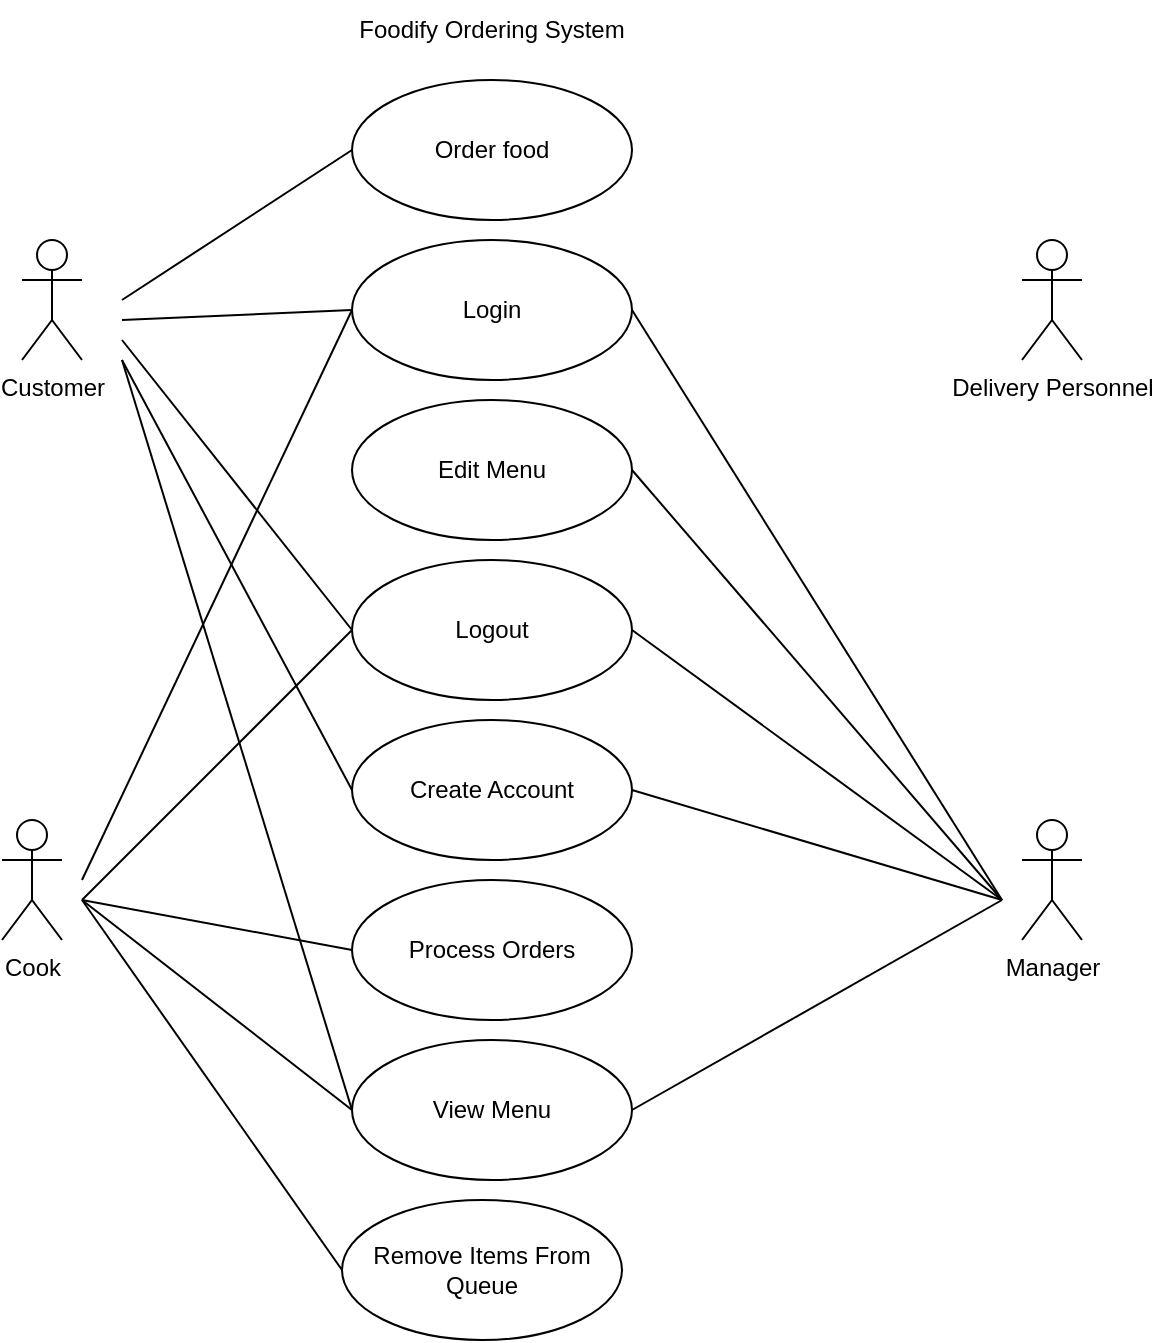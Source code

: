 <mxfile version="20.5.3" type="device"><diagram id="_RaD90HXF0HznXh9HgCl" name="Page-1"><mxGraphModel dx="1022" dy="408" grid="1" gridSize="10" guides="1" tooltips="1" connect="1" arrows="1" fold="1" page="1" pageScale="1" pageWidth="850" pageHeight="1100" math="0" shadow="0"><root><mxCell id="0"/><mxCell id="1" parent="0"/><mxCell id="mhaaDy4G4l0iE4S4q3d_-1" value="Customer" style="shape=umlActor;verticalLabelPosition=bottom;verticalAlign=top;html=1;" vertex="1" parent="1"><mxGeometry x="190" y="130" width="30" height="60" as="geometry"/></mxCell><mxCell id="mhaaDy4G4l0iE4S4q3d_-2" value="Cook" style="shape=umlActor;verticalLabelPosition=bottom;verticalAlign=top;html=1;" vertex="1" parent="1"><mxGeometry x="180" y="420" width="30" height="60" as="geometry"/></mxCell><mxCell id="mhaaDy4G4l0iE4S4q3d_-3" value="Foodify Ordering System" style="text;html=1;strokeColor=none;fillColor=none;align=center;verticalAlign=middle;whiteSpace=wrap;rounded=0;" vertex="1" parent="1"><mxGeometry x="250" y="10" width="350" height="30" as="geometry"/></mxCell><mxCell id="mhaaDy4G4l0iE4S4q3d_-4" value="Delivery Personnel" style="shape=umlActor;verticalLabelPosition=bottom;verticalAlign=top;html=1;outlineConnect=0;" vertex="1" parent="1"><mxGeometry x="690" y="130" width="30" height="60" as="geometry"/></mxCell><mxCell id="mhaaDy4G4l0iE4S4q3d_-5" value="Manager" style="shape=umlActor;verticalLabelPosition=bottom;verticalAlign=top;html=1;outlineConnect=0;" vertex="1" parent="1"><mxGeometry x="690" y="420" width="30" height="60" as="geometry"/></mxCell><mxCell id="mhaaDy4G4l0iE4S4q3d_-6" value="Order food" style="ellipse;whiteSpace=wrap;html=1;" vertex="1" parent="1"><mxGeometry x="355" y="50" width="140" height="70" as="geometry"/></mxCell><mxCell id="mhaaDy4G4l0iE4S4q3d_-7" value="Login" style="ellipse;whiteSpace=wrap;html=1;" vertex="1" parent="1"><mxGeometry x="355" y="130" width="140" height="70" as="geometry"/></mxCell><mxCell id="mhaaDy4G4l0iE4S4q3d_-8" value="Edit Menu" style="ellipse;whiteSpace=wrap;html=1;" vertex="1" parent="1"><mxGeometry x="355" y="210" width="140" height="70" as="geometry"/></mxCell><mxCell id="mhaaDy4G4l0iE4S4q3d_-9" value="Logout" style="ellipse;whiteSpace=wrap;html=1;" vertex="1" parent="1"><mxGeometry x="355" y="290" width="140" height="70" as="geometry"/></mxCell><mxCell id="mhaaDy4G4l0iE4S4q3d_-10" value="Create Account" style="ellipse;whiteSpace=wrap;html=1;" vertex="1" parent="1"><mxGeometry x="355" y="370" width="140" height="70" as="geometry"/></mxCell><mxCell id="mhaaDy4G4l0iE4S4q3d_-11" value="Process Orders" style="ellipse;whiteSpace=wrap;html=1;" vertex="1" parent="1"><mxGeometry x="355" y="450" width="140" height="70" as="geometry"/></mxCell><mxCell id="mhaaDy4G4l0iE4S4q3d_-12" value="View Menu" style="ellipse;whiteSpace=wrap;html=1;" vertex="1" parent="1"><mxGeometry x="355" y="530" width="140" height="70" as="geometry"/></mxCell><mxCell id="mhaaDy4G4l0iE4S4q3d_-13" value="" style="endArrow=none;html=1;rounded=0;entryX=0;entryY=0.5;entryDx=0;entryDy=0;" edge="1" parent="1" target="mhaaDy4G4l0iE4S4q3d_-6"><mxGeometry width="50" height="50" relative="1" as="geometry"><mxPoint x="240" y="160" as="sourcePoint"/><mxPoint x="290" y="90" as="targetPoint"/></mxGeometry></mxCell><mxCell id="mhaaDy4G4l0iE4S4q3d_-14" value="" style="endArrow=none;html=1;rounded=0;entryX=0;entryY=0.5;entryDx=0;entryDy=0;" edge="1" parent="1" target="mhaaDy4G4l0iE4S4q3d_-7"><mxGeometry width="50" height="50" relative="1" as="geometry"><mxPoint x="220" y="450" as="sourcePoint"/><mxPoint x="135.0" y="190" as="targetPoint"/></mxGeometry></mxCell><mxCell id="mhaaDy4G4l0iE4S4q3d_-15" value="" style="endArrow=none;html=1;rounded=0;entryX=0;entryY=0.5;entryDx=0;entryDy=0;" edge="1" parent="1" target="mhaaDy4G4l0iE4S4q3d_-7"><mxGeometry width="50" height="50" relative="1" as="geometry"><mxPoint x="240" y="170" as="sourcePoint"/><mxPoint x="135.0" y="280" as="targetPoint"/></mxGeometry></mxCell><mxCell id="mhaaDy4G4l0iE4S4q3d_-16" value="" style="endArrow=none;html=1;rounded=0;entryX=0;entryY=0.5;entryDx=0;entryDy=0;" edge="1" parent="1" target="mhaaDy4G4l0iE4S4q3d_-9"><mxGeometry width="50" height="50" relative="1" as="geometry"><mxPoint x="220" y="460" as="sourcePoint"/><mxPoint x="165.0" y="235" as="targetPoint"/></mxGeometry></mxCell><mxCell id="mhaaDy4G4l0iE4S4q3d_-17" value="" style="endArrow=none;html=1;rounded=0;entryX=1;entryY=0.5;entryDx=0;entryDy=0;" edge="1" parent="1" target="mhaaDy4G4l0iE4S4q3d_-9"><mxGeometry width="50" height="50" relative="1" as="geometry"><mxPoint x="680" y="460" as="sourcePoint"/><mxPoint x="145.0" y="155" as="targetPoint"/></mxGeometry></mxCell><mxCell id="mhaaDy4G4l0iE4S4q3d_-18" value="" style="endArrow=none;html=1;rounded=0;entryX=0;entryY=0.5;entryDx=0;entryDy=0;" edge="1" parent="1" target="mhaaDy4G4l0iE4S4q3d_-9"><mxGeometry width="50" height="50" relative="1" as="geometry"><mxPoint x="240" y="180" as="sourcePoint"/><mxPoint x="190.0" y="280" as="targetPoint"/></mxGeometry></mxCell><mxCell id="mhaaDy4G4l0iE4S4q3d_-19" value="" style="endArrow=none;html=1;rounded=0;exitX=1;exitY=0.5;exitDx=0;exitDy=0;" edge="1" parent="1" source="mhaaDy4G4l0iE4S4q3d_-7"><mxGeometry width="50" height="50" relative="1" as="geometry"><mxPoint x="520" y="600" as="sourcePoint"/><mxPoint x="680" y="460" as="targetPoint"/></mxGeometry></mxCell><mxCell id="mhaaDy4G4l0iE4S4q3d_-20" value="" style="endArrow=none;html=1;rounded=0;entryX=0;entryY=0.5;entryDx=0;entryDy=0;" edge="1" parent="1" target="mhaaDy4G4l0iE4S4q3d_-10"><mxGeometry width="50" height="50" relative="1" as="geometry"><mxPoint x="240" y="190" as="sourcePoint"/><mxPoint x="355.0" y="340" as="targetPoint"/></mxGeometry></mxCell><mxCell id="mhaaDy4G4l0iE4S4q3d_-21" value="" style="endArrow=none;html=1;rounded=0;exitX=1;exitY=0.5;exitDx=0;exitDy=0;" edge="1" parent="1" source="mhaaDy4G4l0iE4S4q3d_-10"><mxGeometry width="50" height="50" relative="1" as="geometry"><mxPoint x="80" y="130" as="sourcePoint"/><mxPoint x="680" y="460" as="targetPoint"/></mxGeometry></mxCell><mxCell id="mhaaDy4G4l0iE4S4q3d_-22" value="" style="endArrow=none;html=1;rounded=0;entryX=1;entryY=0.5;entryDx=0;entryDy=0;" edge="1" parent="1" target="mhaaDy4G4l0iE4S4q3d_-12"><mxGeometry width="50" height="50" relative="1" as="geometry"><mxPoint x="680" y="460" as="sourcePoint"/><mxPoint x="125" y="340" as="targetPoint"/></mxGeometry></mxCell><mxCell id="mhaaDy4G4l0iE4S4q3d_-23" value="" style="endArrow=none;html=1;rounded=0;entryX=0;entryY=0.5;entryDx=0;entryDy=0;" edge="1" parent="1" target="mhaaDy4G4l0iE4S4q3d_-12"><mxGeometry width="50" height="50" relative="1" as="geometry"><mxPoint x="220" y="460" as="sourcePoint"/><mxPoint x="195" y="10" as="targetPoint"/></mxGeometry></mxCell><mxCell id="mhaaDy4G4l0iE4S4q3d_-24" value="" style="endArrow=none;html=1;rounded=0;entryX=0;entryY=0.5;entryDx=0;entryDy=0;" edge="1" parent="1" target="mhaaDy4G4l0iE4S4q3d_-11"><mxGeometry width="50" height="50" relative="1" as="geometry"><mxPoint x="220" y="460" as="sourcePoint"/><mxPoint x="145" y="240" as="targetPoint"/></mxGeometry></mxCell><mxCell id="mhaaDy4G4l0iE4S4q3d_-25" value="" style="endArrow=none;html=1;rounded=0;exitX=1;exitY=0.5;exitDx=0;exitDy=0;" edge="1" parent="1" source="mhaaDy4G4l0iE4S4q3d_-8"><mxGeometry width="50" height="50" relative="1" as="geometry"><mxPoint x="650" y="177.5" as="sourcePoint"/><mxPoint x="680" y="460" as="targetPoint"/></mxGeometry></mxCell><mxCell id="mhaaDy4G4l0iE4S4q3d_-26" value="" style="endArrow=none;html=1;rounded=0;entryX=0;entryY=0.5;entryDx=0;entryDy=0;" edge="1" parent="1" target="mhaaDy4G4l0iE4S4q3d_-12"><mxGeometry width="50" height="50" relative="1" as="geometry"><mxPoint x="240" y="190" as="sourcePoint"/><mxPoint x="295" y="450" as="targetPoint"/></mxGeometry></mxCell><mxCell id="mhaaDy4G4l0iE4S4q3d_-27" value="Remove Items From Queue" style="ellipse;whiteSpace=wrap;html=1;" vertex="1" parent="1"><mxGeometry x="350" y="610" width="140" height="70" as="geometry"/></mxCell><mxCell id="mhaaDy4G4l0iE4S4q3d_-28" value="" style="endArrow=none;html=1;rounded=0;entryX=0;entryY=0.5;entryDx=0;entryDy=0;" edge="1" parent="1" target="mhaaDy4G4l0iE4S4q3d_-27"><mxGeometry width="50" height="50" relative="1" as="geometry"><mxPoint x="220" y="460" as="sourcePoint"/><mxPoint x="505" y="617.5" as="targetPoint"/></mxGeometry></mxCell></root></mxGraphModel></diagram></mxfile>